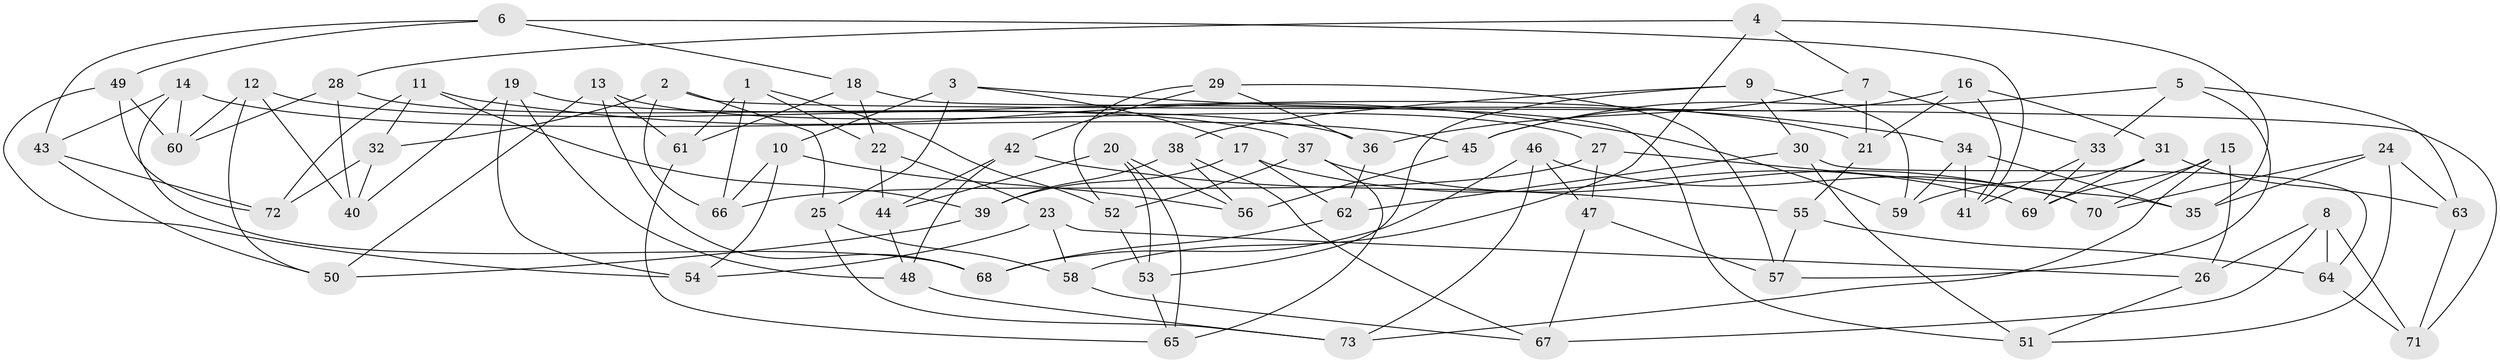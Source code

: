 // coarse degree distribution, {4: 0.75, 11: 0.022727272727272728, 7: 0.045454545454545456, 10: 0.022727272727272728, 9: 0.045454545454545456, 3: 0.06818181818181818, 8: 0.022727272727272728, 6: 0.022727272727272728}
// Generated by graph-tools (version 1.1) at 2025/54/03/04/25 22:54:03]
// undirected, 73 vertices, 146 edges
graph export_dot {
  node [color=gray90,style=filled];
  1;
  2;
  3;
  4;
  5;
  6;
  7;
  8;
  9;
  10;
  11;
  12;
  13;
  14;
  15;
  16;
  17;
  18;
  19;
  20;
  21;
  22;
  23;
  24;
  25;
  26;
  27;
  28;
  29;
  30;
  31;
  32;
  33;
  34;
  35;
  36;
  37;
  38;
  39;
  40;
  41;
  42;
  43;
  44;
  45;
  46;
  47;
  48;
  49;
  50;
  51;
  52;
  53;
  54;
  55;
  56;
  57;
  58;
  59;
  60;
  61;
  62;
  63;
  64;
  65;
  66;
  67;
  68;
  69;
  70;
  71;
  72;
  73;
  1 -- 66;
  1 -- 52;
  1 -- 61;
  1 -- 22;
  2 -- 66;
  2 -- 25;
  2 -- 71;
  2 -- 32;
  3 -- 34;
  3 -- 17;
  3 -- 10;
  3 -- 25;
  4 -- 35;
  4 -- 58;
  4 -- 7;
  4 -- 28;
  5 -- 63;
  5 -- 45;
  5 -- 33;
  5 -- 57;
  6 -- 41;
  6 -- 49;
  6 -- 43;
  6 -- 18;
  7 -- 36;
  7 -- 21;
  7 -- 33;
  8 -- 71;
  8 -- 26;
  8 -- 64;
  8 -- 67;
  9 -- 30;
  9 -- 38;
  9 -- 53;
  9 -- 59;
  10 -- 54;
  10 -- 56;
  10 -- 66;
  11 -- 32;
  11 -- 72;
  11 -- 59;
  11 -- 39;
  12 -- 21;
  12 -- 60;
  12 -- 40;
  12 -- 50;
  13 -- 27;
  13 -- 50;
  13 -- 61;
  13 -- 68;
  14 -- 45;
  14 -- 68;
  14 -- 43;
  14 -- 60;
  15 -- 69;
  15 -- 73;
  15 -- 26;
  15 -- 70;
  16 -- 45;
  16 -- 21;
  16 -- 31;
  16 -- 41;
  17 -- 39;
  17 -- 62;
  17 -- 69;
  18 -- 22;
  18 -- 51;
  18 -- 61;
  19 -- 40;
  19 -- 54;
  19 -- 48;
  19 -- 36;
  20 -- 44;
  20 -- 65;
  20 -- 56;
  20 -- 53;
  21 -- 55;
  22 -- 44;
  22 -- 23;
  23 -- 54;
  23 -- 58;
  23 -- 26;
  24 -- 63;
  24 -- 35;
  24 -- 51;
  24 -- 70;
  25 -- 58;
  25 -- 73;
  26 -- 51;
  27 -- 66;
  27 -- 35;
  27 -- 47;
  28 -- 60;
  28 -- 37;
  28 -- 40;
  29 -- 52;
  29 -- 57;
  29 -- 42;
  29 -- 36;
  30 -- 62;
  30 -- 64;
  30 -- 51;
  31 -- 69;
  31 -- 63;
  31 -- 59;
  32 -- 72;
  32 -- 40;
  33 -- 41;
  33 -- 69;
  34 -- 59;
  34 -- 41;
  34 -- 35;
  36 -- 62;
  37 -- 52;
  37 -- 70;
  37 -- 65;
  38 -- 56;
  38 -- 67;
  38 -- 39;
  39 -- 50;
  42 -- 44;
  42 -- 48;
  42 -- 55;
  43 -- 50;
  43 -- 72;
  44 -- 48;
  45 -- 56;
  46 -- 73;
  46 -- 70;
  46 -- 68;
  46 -- 47;
  47 -- 67;
  47 -- 57;
  48 -- 73;
  49 -- 60;
  49 -- 54;
  49 -- 72;
  52 -- 53;
  53 -- 65;
  55 -- 64;
  55 -- 57;
  58 -- 67;
  61 -- 65;
  62 -- 68;
  63 -- 71;
  64 -- 71;
}
